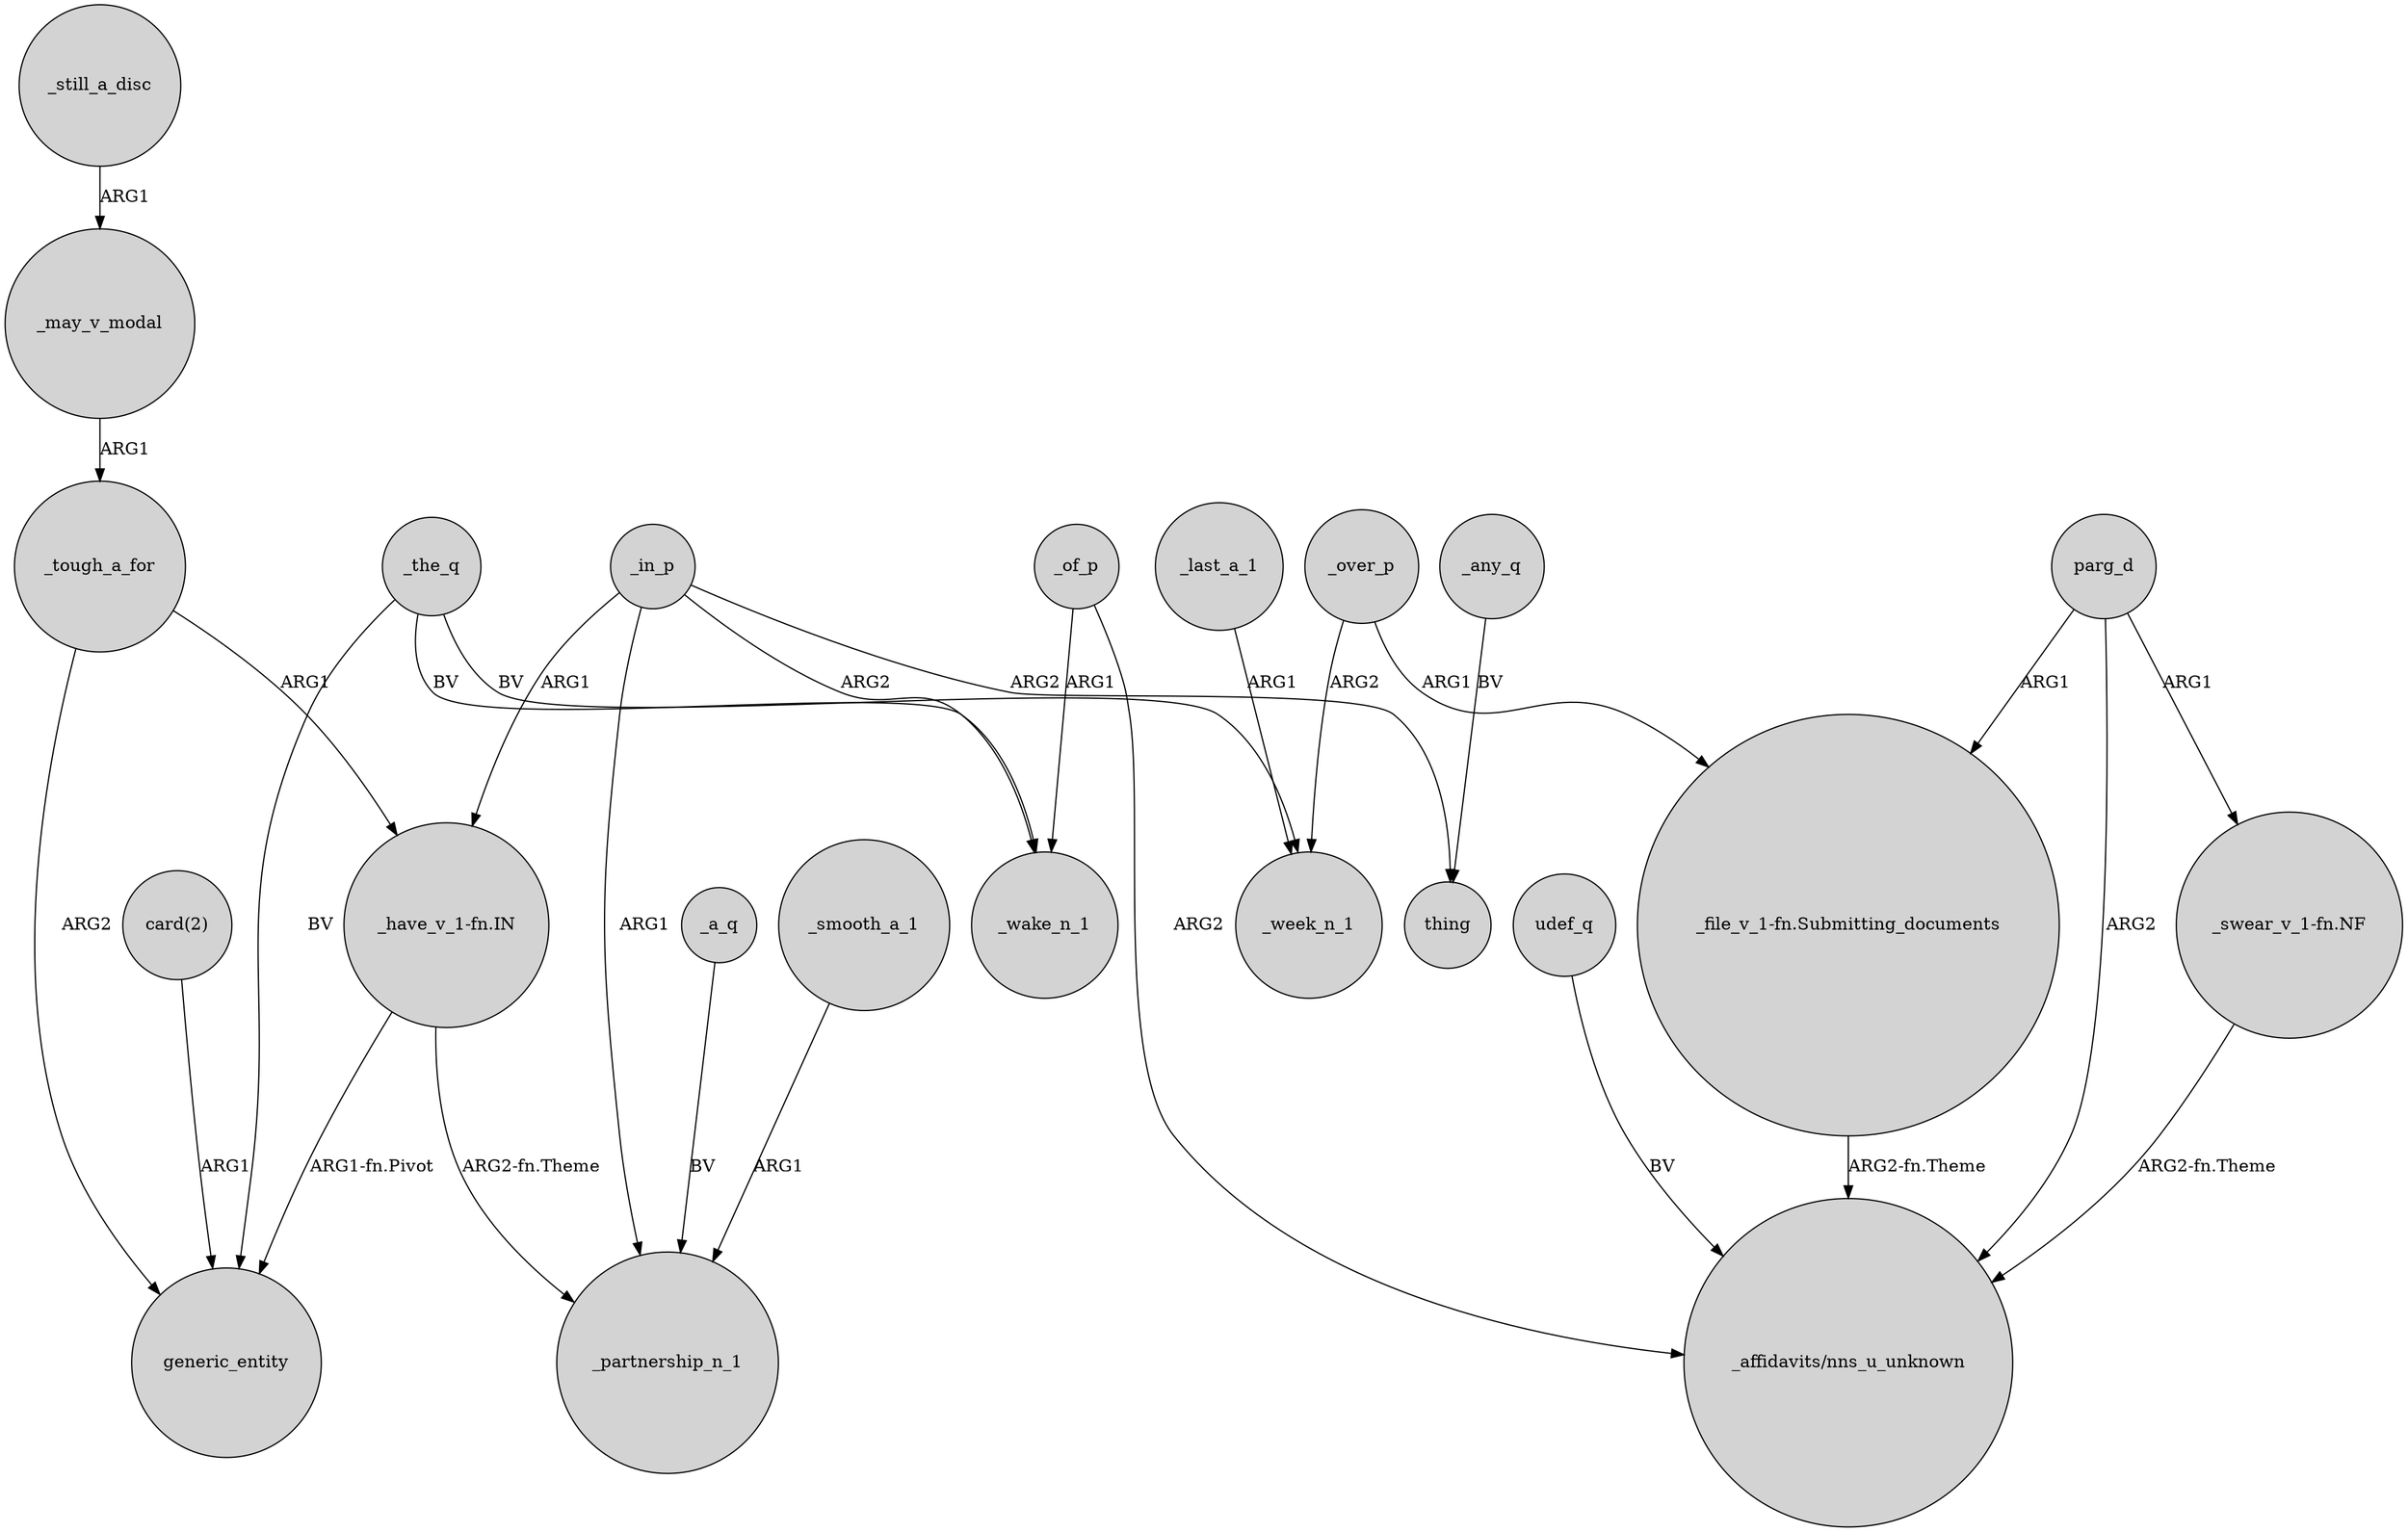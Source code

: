 digraph {
	node [shape=circle style=filled]
	_the_q -> generic_entity [label=BV]
	_over_p -> "_file_v_1-fn.Submitting_documents" [label=ARG1]
	"_swear_v_1-fn.NF" -> "_affidavits/nns_u_unknown" [label="ARG2-fn.Theme"]
	_the_q -> _wake_n_1 [label=BV]
	"_have_v_1-fn.IN" -> generic_entity [label="ARG1-fn.Pivot"]
	parg_d -> "_affidavits/nns_u_unknown" [label=ARG2]
	_over_p -> _week_n_1 [label=ARG2]
	_of_p -> "_affidavits/nns_u_unknown" [label=ARG2]
	parg_d -> "_file_v_1-fn.Submitting_documents" [label=ARG1]
	_may_v_modal -> _tough_a_for [label=ARG1]
	_in_p -> "_have_v_1-fn.IN" [label=ARG1]
	_of_p -> _wake_n_1 [label=ARG1]
	_a_q -> _partnership_n_1 [label=BV]
	_in_p -> _wake_n_1 [label=ARG2]
	_still_a_disc -> _may_v_modal [label=ARG1]
	_the_q -> _week_n_1 [label=BV]
	_in_p -> thing [label=ARG2]
	_last_a_1 -> _week_n_1 [label=ARG1]
	_tough_a_for -> generic_entity [label=ARG2]
	_tough_a_for -> "_have_v_1-fn.IN" [label=ARG1]
	_smooth_a_1 -> _partnership_n_1 [label=ARG1]
	udef_q -> "_affidavits/nns_u_unknown" [label=BV]
	parg_d -> "_swear_v_1-fn.NF" [label=ARG1]
	"_have_v_1-fn.IN" -> _partnership_n_1 [label="ARG2-fn.Theme"]
	"_file_v_1-fn.Submitting_documents" -> "_affidavits/nns_u_unknown" [label="ARG2-fn.Theme"]
	_in_p -> _partnership_n_1 [label=ARG1]
	"card(2)" -> generic_entity [label=ARG1]
	_any_q -> thing [label=BV]
}
